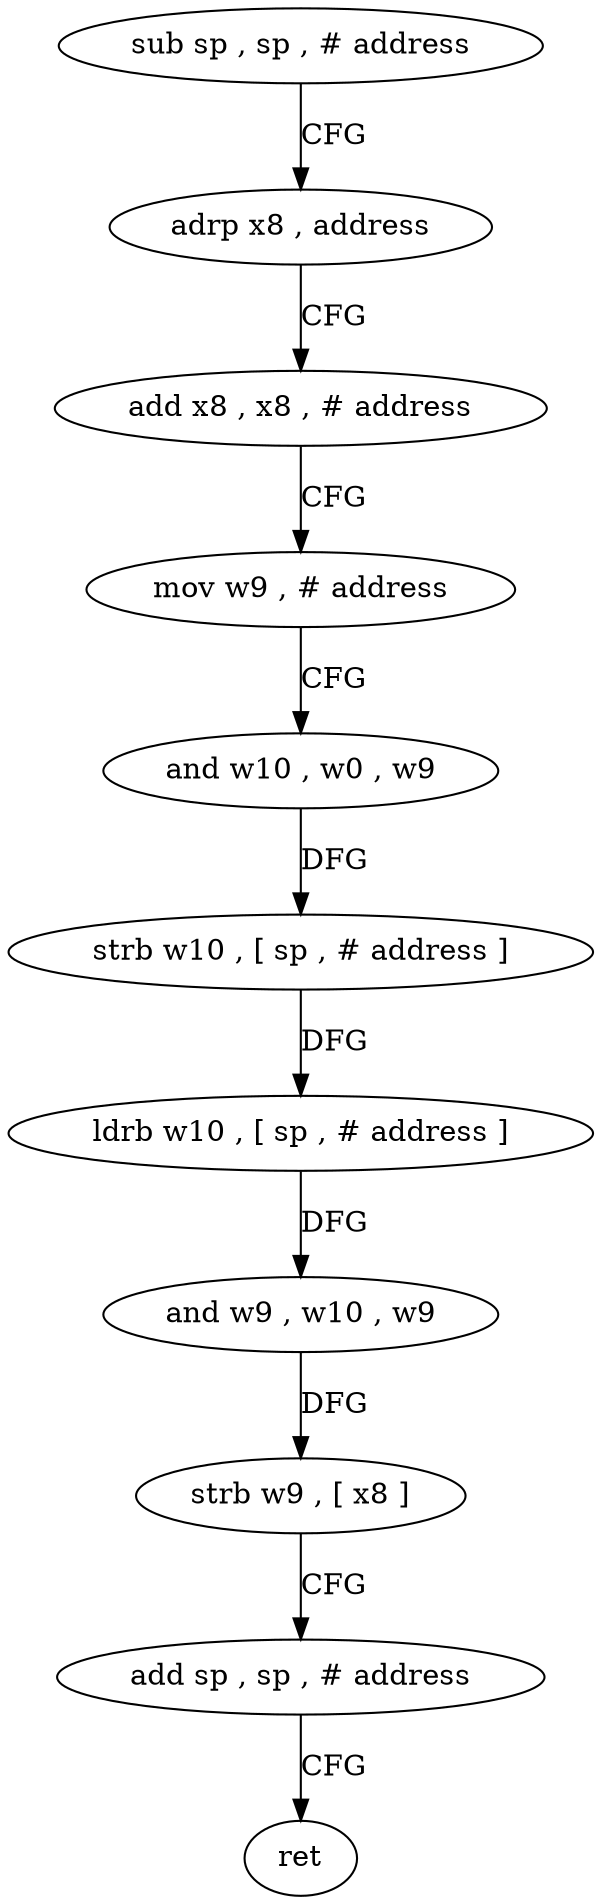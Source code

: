 digraph "func" {
"4260744" [label = "sub sp , sp , # address" ]
"4260748" [label = "adrp x8 , address" ]
"4260752" [label = "add x8 , x8 , # address" ]
"4260756" [label = "mov w9 , # address" ]
"4260760" [label = "and w10 , w0 , w9" ]
"4260764" [label = "strb w10 , [ sp , # address ]" ]
"4260768" [label = "ldrb w10 , [ sp , # address ]" ]
"4260772" [label = "and w9 , w10 , w9" ]
"4260776" [label = "strb w9 , [ x8 ]" ]
"4260780" [label = "add sp , sp , # address" ]
"4260784" [label = "ret" ]
"4260744" -> "4260748" [ label = "CFG" ]
"4260748" -> "4260752" [ label = "CFG" ]
"4260752" -> "4260756" [ label = "CFG" ]
"4260756" -> "4260760" [ label = "CFG" ]
"4260760" -> "4260764" [ label = "DFG" ]
"4260764" -> "4260768" [ label = "DFG" ]
"4260768" -> "4260772" [ label = "DFG" ]
"4260772" -> "4260776" [ label = "DFG" ]
"4260776" -> "4260780" [ label = "CFG" ]
"4260780" -> "4260784" [ label = "CFG" ]
}

